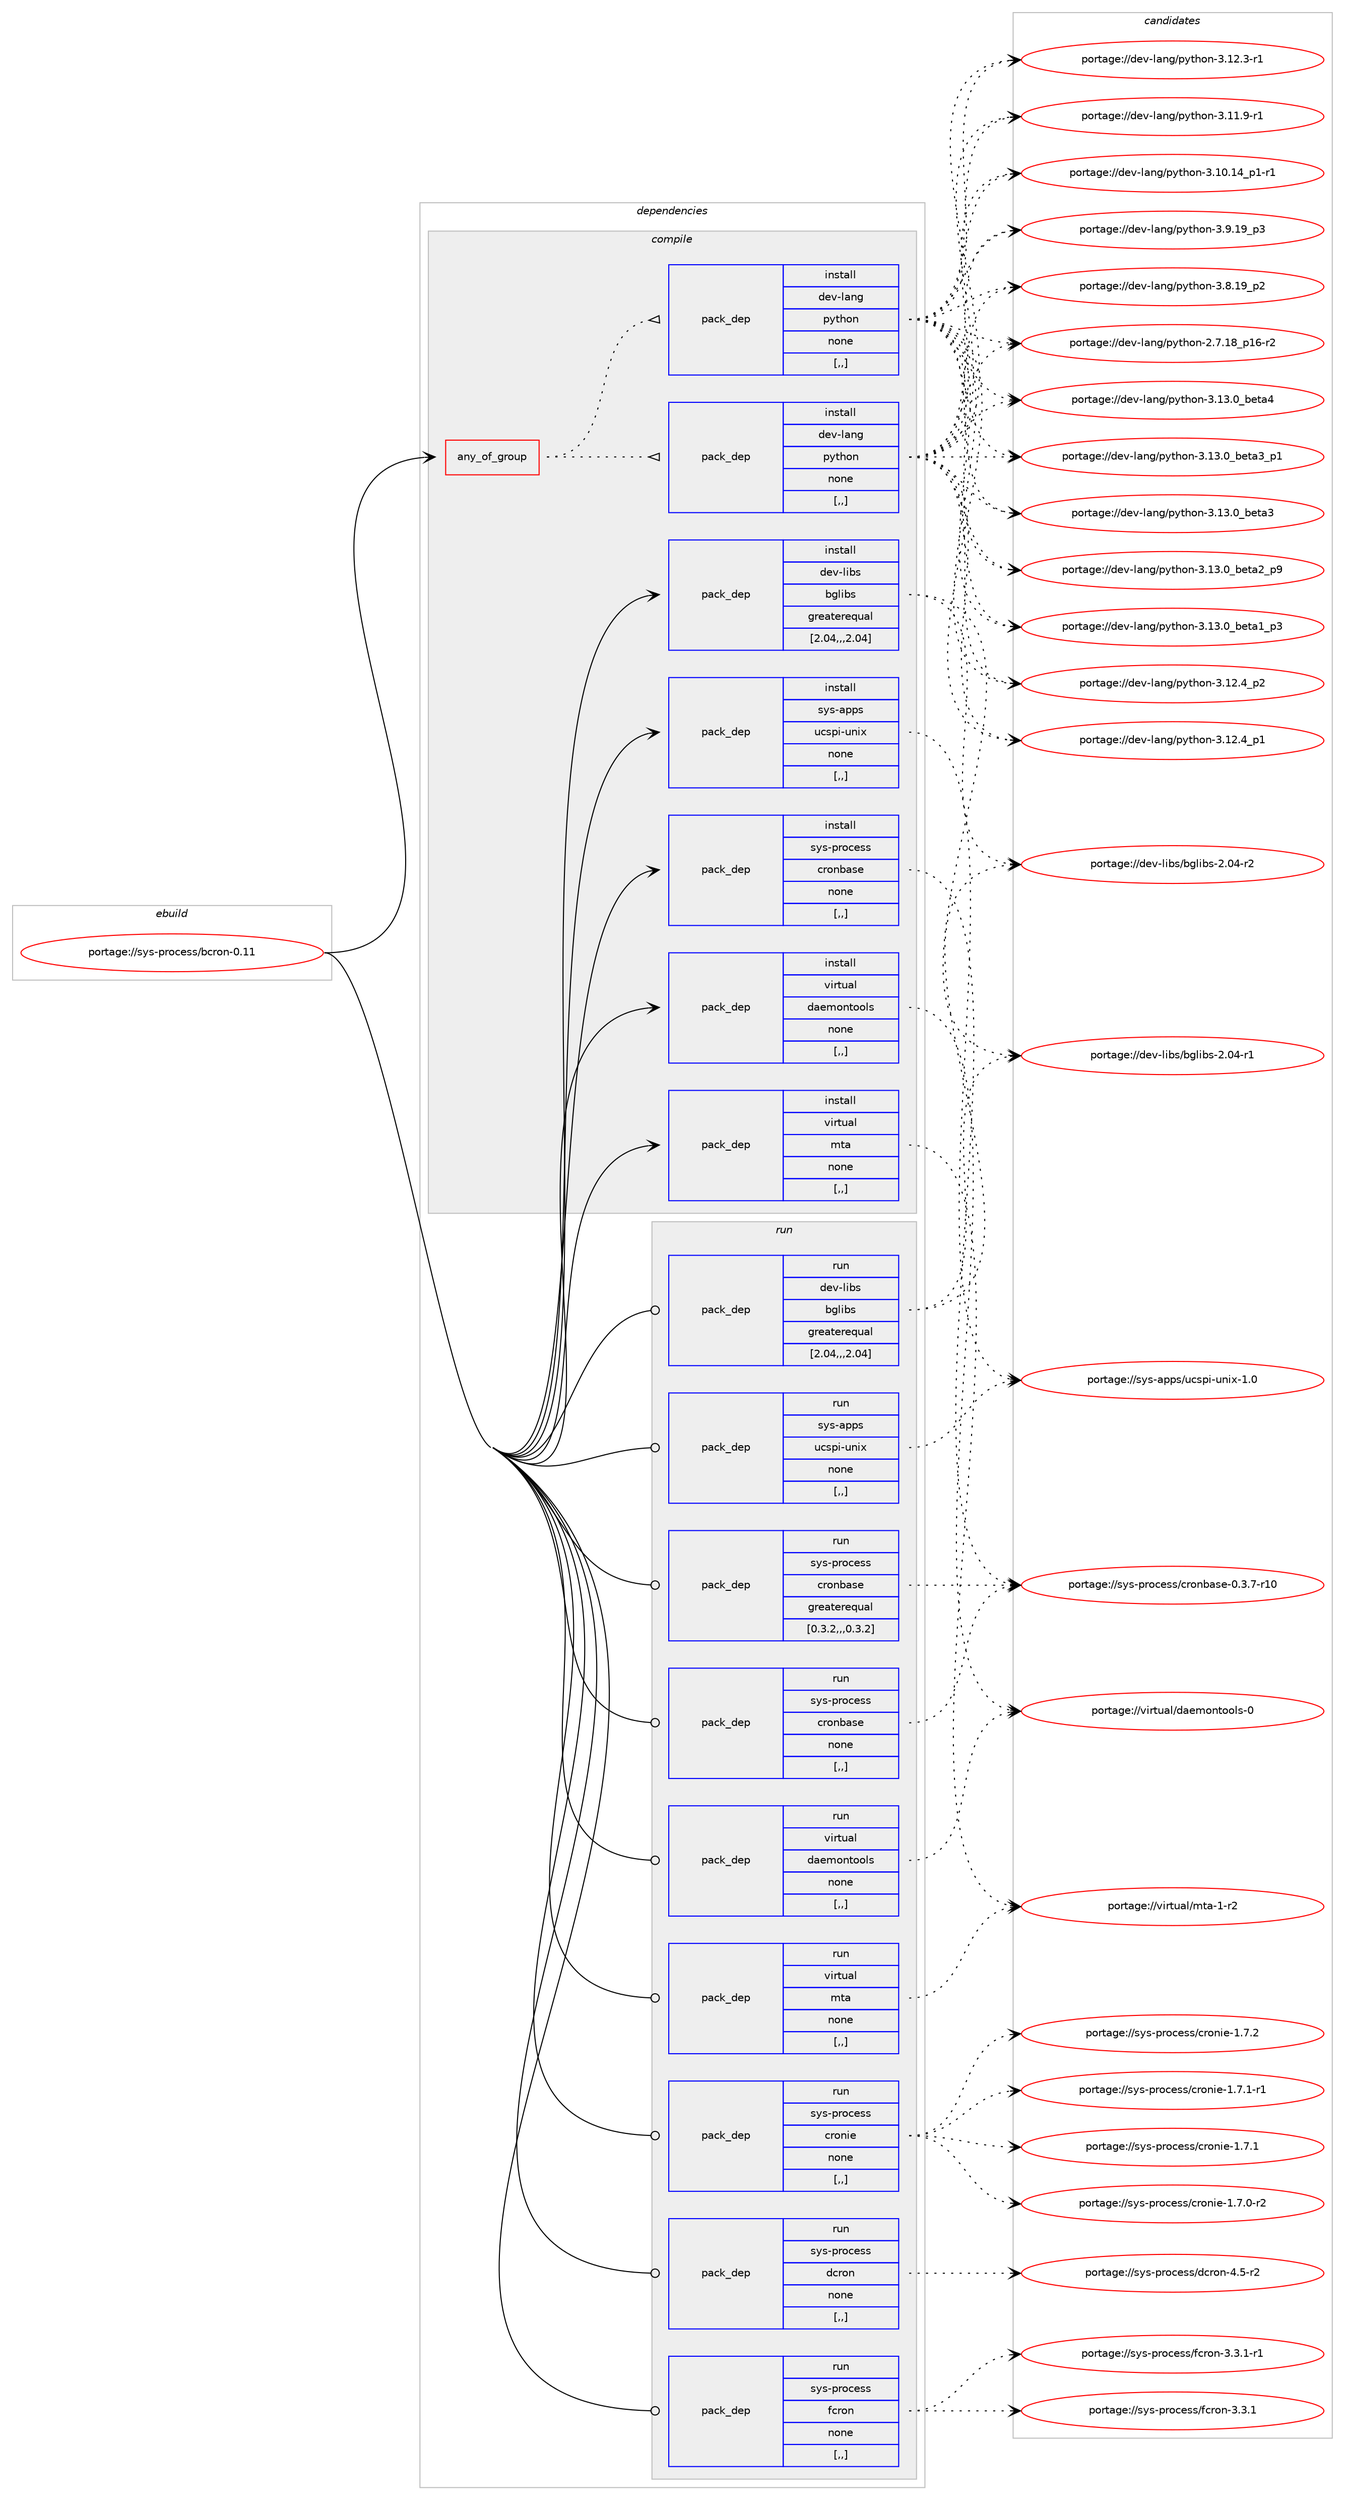 digraph prolog {

# *************
# Graph options
# *************

newrank=true;
concentrate=true;
compound=true;
graph [rankdir=LR,fontname=Helvetica,fontsize=10,ranksep=1.5];#, ranksep=2.5, nodesep=0.2];
edge  [arrowhead=vee];
node  [fontname=Helvetica,fontsize=10];

# **********
# The ebuild
# **********

subgraph cluster_leftcol {
color=gray;
label=<<i>ebuild</i>>;
id [label="portage://sys-process/bcron-0.11", color=red, width=4, href="../sys-process/bcron-0.11.svg"];
}

# ****************
# The dependencies
# ****************

subgraph cluster_midcol {
color=gray;
label=<<i>dependencies</i>>;
subgraph cluster_compile {
fillcolor="#eeeeee";
style=filled;
label=<<i>compile</i>>;
subgraph any2778 {
dependency443251 [label=<<TABLE BORDER="0" CELLBORDER="1" CELLSPACING="0" CELLPADDING="4"><TR><TD CELLPADDING="10">any_of_group</TD></TR></TABLE>>, shape=none, color=red];subgraph pack321839 {
dependency443252 [label=<<TABLE BORDER="0" CELLBORDER="1" CELLSPACING="0" CELLPADDING="4" WIDTH="220"><TR><TD ROWSPAN="6" CELLPADDING="30">pack_dep</TD></TR><TR><TD WIDTH="110">install</TD></TR><TR><TD>dev-lang</TD></TR><TR><TD>python</TD></TR><TR><TD>none</TD></TR><TR><TD>[,,]</TD></TR></TABLE>>, shape=none, color=blue];
}
dependency443251:e -> dependency443252:w [weight=20,style="dotted",arrowhead="oinv"];
subgraph pack321840 {
dependency443253 [label=<<TABLE BORDER="0" CELLBORDER="1" CELLSPACING="0" CELLPADDING="4" WIDTH="220"><TR><TD ROWSPAN="6" CELLPADDING="30">pack_dep</TD></TR><TR><TD WIDTH="110">install</TD></TR><TR><TD>dev-lang</TD></TR><TR><TD>python</TD></TR><TR><TD>none</TD></TR><TR><TD>[,,]</TD></TR></TABLE>>, shape=none, color=blue];
}
dependency443251:e -> dependency443253:w [weight=20,style="dotted",arrowhead="oinv"];
}
id:e -> dependency443251:w [weight=20,style="solid",arrowhead="vee"];
subgraph pack321841 {
dependency443254 [label=<<TABLE BORDER="0" CELLBORDER="1" CELLSPACING="0" CELLPADDING="4" WIDTH="220"><TR><TD ROWSPAN="6" CELLPADDING="30">pack_dep</TD></TR><TR><TD WIDTH="110">install</TD></TR><TR><TD>dev-libs</TD></TR><TR><TD>bglibs</TD></TR><TR><TD>greaterequal</TD></TR><TR><TD>[2.04,,,2.04]</TD></TR></TABLE>>, shape=none, color=blue];
}
id:e -> dependency443254:w [weight=20,style="solid",arrowhead="vee"];
subgraph pack321842 {
dependency443255 [label=<<TABLE BORDER="0" CELLBORDER="1" CELLSPACING="0" CELLPADDING="4" WIDTH="220"><TR><TD ROWSPAN="6" CELLPADDING="30">pack_dep</TD></TR><TR><TD WIDTH="110">install</TD></TR><TR><TD>sys-apps</TD></TR><TR><TD>ucspi-unix</TD></TR><TR><TD>none</TD></TR><TR><TD>[,,]</TD></TR></TABLE>>, shape=none, color=blue];
}
id:e -> dependency443255:w [weight=20,style="solid",arrowhead="vee"];
subgraph pack321843 {
dependency443256 [label=<<TABLE BORDER="0" CELLBORDER="1" CELLSPACING="0" CELLPADDING="4" WIDTH="220"><TR><TD ROWSPAN="6" CELLPADDING="30">pack_dep</TD></TR><TR><TD WIDTH="110">install</TD></TR><TR><TD>sys-process</TD></TR><TR><TD>cronbase</TD></TR><TR><TD>none</TD></TR><TR><TD>[,,]</TD></TR></TABLE>>, shape=none, color=blue];
}
id:e -> dependency443256:w [weight=20,style="solid",arrowhead="vee"];
subgraph pack321844 {
dependency443257 [label=<<TABLE BORDER="0" CELLBORDER="1" CELLSPACING="0" CELLPADDING="4" WIDTH="220"><TR><TD ROWSPAN="6" CELLPADDING="30">pack_dep</TD></TR><TR><TD WIDTH="110">install</TD></TR><TR><TD>virtual</TD></TR><TR><TD>daemontools</TD></TR><TR><TD>none</TD></TR><TR><TD>[,,]</TD></TR></TABLE>>, shape=none, color=blue];
}
id:e -> dependency443257:w [weight=20,style="solid",arrowhead="vee"];
subgraph pack321845 {
dependency443258 [label=<<TABLE BORDER="0" CELLBORDER="1" CELLSPACING="0" CELLPADDING="4" WIDTH="220"><TR><TD ROWSPAN="6" CELLPADDING="30">pack_dep</TD></TR><TR><TD WIDTH="110">install</TD></TR><TR><TD>virtual</TD></TR><TR><TD>mta</TD></TR><TR><TD>none</TD></TR><TR><TD>[,,]</TD></TR></TABLE>>, shape=none, color=blue];
}
id:e -> dependency443258:w [weight=20,style="solid",arrowhead="vee"];
}
subgraph cluster_compileandrun {
fillcolor="#eeeeee";
style=filled;
label=<<i>compile and run</i>>;
}
subgraph cluster_run {
fillcolor="#eeeeee";
style=filled;
label=<<i>run</i>>;
subgraph pack321846 {
dependency443259 [label=<<TABLE BORDER="0" CELLBORDER="1" CELLSPACING="0" CELLPADDING="4" WIDTH="220"><TR><TD ROWSPAN="6" CELLPADDING="30">pack_dep</TD></TR><TR><TD WIDTH="110">run</TD></TR><TR><TD>dev-libs</TD></TR><TR><TD>bglibs</TD></TR><TR><TD>greaterequal</TD></TR><TR><TD>[2.04,,,2.04]</TD></TR></TABLE>>, shape=none, color=blue];
}
id:e -> dependency443259:w [weight=20,style="solid",arrowhead="odot"];
subgraph pack321847 {
dependency443260 [label=<<TABLE BORDER="0" CELLBORDER="1" CELLSPACING="0" CELLPADDING="4" WIDTH="220"><TR><TD ROWSPAN="6" CELLPADDING="30">pack_dep</TD></TR><TR><TD WIDTH="110">run</TD></TR><TR><TD>sys-apps</TD></TR><TR><TD>ucspi-unix</TD></TR><TR><TD>none</TD></TR><TR><TD>[,,]</TD></TR></TABLE>>, shape=none, color=blue];
}
id:e -> dependency443260:w [weight=20,style="solid",arrowhead="odot"];
subgraph pack321848 {
dependency443261 [label=<<TABLE BORDER="0" CELLBORDER="1" CELLSPACING="0" CELLPADDING="4" WIDTH="220"><TR><TD ROWSPAN="6" CELLPADDING="30">pack_dep</TD></TR><TR><TD WIDTH="110">run</TD></TR><TR><TD>sys-process</TD></TR><TR><TD>cronbase</TD></TR><TR><TD>greaterequal</TD></TR><TR><TD>[0.3.2,,,0.3.2]</TD></TR></TABLE>>, shape=none, color=blue];
}
id:e -> dependency443261:w [weight=20,style="solid",arrowhead="odot"];
subgraph pack321849 {
dependency443262 [label=<<TABLE BORDER="0" CELLBORDER="1" CELLSPACING="0" CELLPADDING="4" WIDTH="220"><TR><TD ROWSPAN="6" CELLPADDING="30">pack_dep</TD></TR><TR><TD WIDTH="110">run</TD></TR><TR><TD>sys-process</TD></TR><TR><TD>cronbase</TD></TR><TR><TD>none</TD></TR><TR><TD>[,,]</TD></TR></TABLE>>, shape=none, color=blue];
}
id:e -> dependency443262:w [weight=20,style="solid",arrowhead="odot"];
subgraph pack321850 {
dependency443263 [label=<<TABLE BORDER="0" CELLBORDER="1" CELLSPACING="0" CELLPADDING="4" WIDTH="220"><TR><TD ROWSPAN="6" CELLPADDING="30">pack_dep</TD></TR><TR><TD WIDTH="110">run</TD></TR><TR><TD>virtual</TD></TR><TR><TD>daemontools</TD></TR><TR><TD>none</TD></TR><TR><TD>[,,]</TD></TR></TABLE>>, shape=none, color=blue];
}
id:e -> dependency443263:w [weight=20,style="solid",arrowhead="odot"];
subgraph pack321851 {
dependency443264 [label=<<TABLE BORDER="0" CELLBORDER="1" CELLSPACING="0" CELLPADDING="4" WIDTH="220"><TR><TD ROWSPAN="6" CELLPADDING="30">pack_dep</TD></TR><TR><TD WIDTH="110">run</TD></TR><TR><TD>virtual</TD></TR><TR><TD>mta</TD></TR><TR><TD>none</TD></TR><TR><TD>[,,]</TD></TR></TABLE>>, shape=none, color=blue];
}
id:e -> dependency443264:w [weight=20,style="solid",arrowhead="odot"];
subgraph pack321852 {
dependency443265 [label=<<TABLE BORDER="0" CELLBORDER="1" CELLSPACING="0" CELLPADDING="4" WIDTH="220"><TR><TD ROWSPAN="6" CELLPADDING="30">pack_dep</TD></TR><TR><TD WIDTH="110">run</TD></TR><TR><TD>sys-process</TD></TR><TR><TD>cronie</TD></TR><TR><TD>none</TD></TR><TR><TD>[,,]</TD></TR></TABLE>>, shape=none, color=blue];
}
id:e -> dependency443265:w [weight=20,style="solid",arrowhead="odot"];
subgraph pack321853 {
dependency443266 [label=<<TABLE BORDER="0" CELLBORDER="1" CELLSPACING="0" CELLPADDING="4" WIDTH="220"><TR><TD ROWSPAN="6" CELLPADDING="30">pack_dep</TD></TR><TR><TD WIDTH="110">run</TD></TR><TR><TD>sys-process</TD></TR><TR><TD>dcron</TD></TR><TR><TD>none</TD></TR><TR><TD>[,,]</TD></TR></TABLE>>, shape=none, color=blue];
}
id:e -> dependency443266:w [weight=20,style="solid",arrowhead="odot"];
subgraph pack321854 {
dependency443267 [label=<<TABLE BORDER="0" CELLBORDER="1" CELLSPACING="0" CELLPADDING="4" WIDTH="220"><TR><TD ROWSPAN="6" CELLPADDING="30">pack_dep</TD></TR><TR><TD WIDTH="110">run</TD></TR><TR><TD>sys-process</TD></TR><TR><TD>fcron</TD></TR><TR><TD>none</TD></TR><TR><TD>[,,]</TD></TR></TABLE>>, shape=none, color=blue];
}
id:e -> dependency443267:w [weight=20,style="solid",arrowhead="odot"];
}
}

# **************
# The candidates
# **************

subgraph cluster_choices {
rank=same;
color=gray;
label=<<i>candidates</i>>;

subgraph choice321839 {
color=black;
nodesep=1;
choice1001011184510897110103471121211161041111104551464951464895981011169752 [label="portage://dev-lang/python-3.13.0_beta4", color=red, width=4,href="../dev-lang/python-3.13.0_beta4.svg"];
choice10010111845108971101034711212111610411111045514649514648959810111697519511249 [label="portage://dev-lang/python-3.13.0_beta3_p1", color=red, width=4,href="../dev-lang/python-3.13.0_beta3_p1.svg"];
choice1001011184510897110103471121211161041111104551464951464895981011169751 [label="portage://dev-lang/python-3.13.0_beta3", color=red, width=4,href="../dev-lang/python-3.13.0_beta3.svg"];
choice10010111845108971101034711212111610411111045514649514648959810111697509511257 [label="portage://dev-lang/python-3.13.0_beta2_p9", color=red, width=4,href="../dev-lang/python-3.13.0_beta2_p9.svg"];
choice10010111845108971101034711212111610411111045514649514648959810111697499511251 [label="portage://dev-lang/python-3.13.0_beta1_p3", color=red, width=4,href="../dev-lang/python-3.13.0_beta1_p3.svg"];
choice100101118451089711010347112121116104111110455146495046529511250 [label="portage://dev-lang/python-3.12.4_p2", color=red, width=4,href="../dev-lang/python-3.12.4_p2.svg"];
choice100101118451089711010347112121116104111110455146495046529511249 [label="portage://dev-lang/python-3.12.4_p1", color=red, width=4,href="../dev-lang/python-3.12.4_p1.svg"];
choice100101118451089711010347112121116104111110455146495046514511449 [label="portage://dev-lang/python-3.12.3-r1", color=red, width=4,href="../dev-lang/python-3.12.3-r1.svg"];
choice100101118451089711010347112121116104111110455146494946574511449 [label="portage://dev-lang/python-3.11.9-r1", color=red, width=4,href="../dev-lang/python-3.11.9-r1.svg"];
choice100101118451089711010347112121116104111110455146494846495295112494511449 [label="portage://dev-lang/python-3.10.14_p1-r1", color=red, width=4,href="../dev-lang/python-3.10.14_p1-r1.svg"];
choice100101118451089711010347112121116104111110455146574649579511251 [label="portage://dev-lang/python-3.9.19_p3", color=red, width=4,href="../dev-lang/python-3.9.19_p3.svg"];
choice100101118451089711010347112121116104111110455146564649579511250 [label="portage://dev-lang/python-3.8.19_p2", color=red, width=4,href="../dev-lang/python-3.8.19_p2.svg"];
choice100101118451089711010347112121116104111110455046554649569511249544511450 [label="portage://dev-lang/python-2.7.18_p16-r2", color=red, width=4,href="../dev-lang/python-2.7.18_p16-r2.svg"];
dependency443252:e -> choice1001011184510897110103471121211161041111104551464951464895981011169752:w [style=dotted,weight="100"];
dependency443252:e -> choice10010111845108971101034711212111610411111045514649514648959810111697519511249:w [style=dotted,weight="100"];
dependency443252:e -> choice1001011184510897110103471121211161041111104551464951464895981011169751:w [style=dotted,weight="100"];
dependency443252:e -> choice10010111845108971101034711212111610411111045514649514648959810111697509511257:w [style=dotted,weight="100"];
dependency443252:e -> choice10010111845108971101034711212111610411111045514649514648959810111697499511251:w [style=dotted,weight="100"];
dependency443252:e -> choice100101118451089711010347112121116104111110455146495046529511250:w [style=dotted,weight="100"];
dependency443252:e -> choice100101118451089711010347112121116104111110455146495046529511249:w [style=dotted,weight="100"];
dependency443252:e -> choice100101118451089711010347112121116104111110455146495046514511449:w [style=dotted,weight="100"];
dependency443252:e -> choice100101118451089711010347112121116104111110455146494946574511449:w [style=dotted,weight="100"];
dependency443252:e -> choice100101118451089711010347112121116104111110455146494846495295112494511449:w [style=dotted,weight="100"];
dependency443252:e -> choice100101118451089711010347112121116104111110455146574649579511251:w [style=dotted,weight="100"];
dependency443252:e -> choice100101118451089711010347112121116104111110455146564649579511250:w [style=dotted,weight="100"];
dependency443252:e -> choice100101118451089711010347112121116104111110455046554649569511249544511450:w [style=dotted,weight="100"];
}
subgraph choice321840 {
color=black;
nodesep=1;
choice1001011184510897110103471121211161041111104551464951464895981011169752 [label="portage://dev-lang/python-3.13.0_beta4", color=red, width=4,href="../dev-lang/python-3.13.0_beta4.svg"];
choice10010111845108971101034711212111610411111045514649514648959810111697519511249 [label="portage://dev-lang/python-3.13.0_beta3_p1", color=red, width=4,href="../dev-lang/python-3.13.0_beta3_p1.svg"];
choice1001011184510897110103471121211161041111104551464951464895981011169751 [label="portage://dev-lang/python-3.13.0_beta3", color=red, width=4,href="../dev-lang/python-3.13.0_beta3.svg"];
choice10010111845108971101034711212111610411111045514649514648959810111697509511257 [label="portage://dev-lang/python-3.13.0_beta2_p9", color=red, width=4,href="../dev-lang/python-3.13.0_beta2_p9.svg"];
choice10010111845108971101034711212111610411111045514649514648959810111697499511251 [label="portage://dev-lang/python-3.13.0_beta1_p3", color=red, width=4,href="../dev-lang/python-3.13.0_beta1_p3.svg"];
choice100101118451089711010347112121116104111110455146495046529511250 [label="portage://dev-lang/python-3.12.4_p2", color=red, width=4,href="../dev-lang/python-3.12.4_p2.svg"];
choice100101118451089711010347112121116104111110455146495046529511249 [label="portage://dev-lang/python-3.12.4_p1", color=red, width=4,href="../dev-lang/python-3.12.4_p1.svg"];
choice100101118451089711010347112121116104111110455146495046514511449 [label="portage://dev-lang/python-3.12.3-r1", color=red, width=4,href="../dev-lang/python-3.12.3-r1.svg"];
choice100101118451089711010347112121116104111110455146494946574511449 [label="portage://dev-lang/python-3.11.9-r1", color=red, width=4,href="../dev-lang/python-3.11.9-r1.svg"];
choice100101118451089711010347112121116104111110455146494846495295112494511449 [label="portage://dev-lang/python-3.10.14_p1-r1", color=red, width=4,href="../dev-lang/python-3.10.14_p1-r1.svg"];
choice100101118451089711010347112121116104111110455146574649579511251 [label="portage://dev-lang/python-3.9.19_p3", color=red, width=4,href="../dev-lang/python-3.9.19_p3.svg"];
choice100101118451089711010347112121116104111110455146564649579511250 [label="portage://dev-lang/python-3.8.19_p2", color=red, width=4,href="../dev-lang/python-3.8.19_p2.svg"];
choice100101118451089711010347112121116104111110455046554649569511249544511450 [label="portage://dev-lang/python-2.7.18_p16-r2", color=red, width=4,href="../dev-lang/python-2.7.18_p16-r2.svg"];
dependency443253:e -> choice1001011184510897110103471121211161041111104551464951464895981011169752:w [style=dotted,weight="100"];
dependency443253:e -> choice10010111845108971101034711212111610411111045514649514648959810111697519511249:w [style=dotted,weight="100"];
dependency443253:e -> choice1001011184510897110103471121211161041111104551464951464895981011169751:w [style=dotted,weight="100"];
dependency443253:e -> choice10010111845108971101034711212111610411111045514649514648959810111697509511257:w [style=dotted,weight="100"];
dependency443253:e -> choice10010111845108971101034711212111610411111045514649514648959810111697499511251:w [style=dotted,weight="100"];
dependency443253:e -> choice100101118451089711010347112121116104111110455146495046529511250:w [style=dotted,weight="100"];
dependency443253:e -> choice100101118451089711010347112121116104111110455146495046529511249:w [style=dotted,weight="100"];
dependency443253:e -> choice100101118451089711010347112121116104111110455146495046514511449:w [style=dotted,weight="100"];
dependency443253:e -> choice100101118451089711010347112121116104111110455146494946574511449:w [style=dotted,weight="100"];
dependency443253:e -> choice100101118451089711010347112121116104111110455146494846495295112494511449:w [style=dotted,weight="100"];
dependency443253:e -> choice100101118451089711010347112121116104111110455146574649579511251:w [style=dotted,weight="100"];
dependency443253:e -> choice100101118451089711010347112121116104111110455146564649579511250:w [style=dotted,weight="100"];
dependency443253:e -> choice100101118451089711010347112121116104111110455046554649569511249544511450:w [style=dotted,weight="100"];
}
subgraph choice321841 {
color=black;
nodesep=1;
choice100101118451081059811547981031081059811545504648524511450 [label="portage://dev-libs/bglibs-2.04-r2", color=red, width=4,href="../dev-libs/bglibs-2.04-r2.svg"];
choice100101118451081059811547981031081059811545504648524511449 [label="portage://dev-libs/bglibs-2.04-r1", color=red, width=4,href="../dev-libs/bglibs-2.04-r1.svg"];
dependency443254:e -> choice100101118451081059811547981031081059811545504648524511450:w [style=dotted,weight="100"];
dependency443254:e -> choice100101118451081059811547981031081059811545504648524511449:w [style=dotted,weight="100"];
}
subgraph choice321842 {
color=black;
nodesep=1;
choice115121115459711211211547117991151121054511711010512045494648 [label="portage://sys-apps/ucspi-unix-1.0", color=red, width=4,href="../sys-apps/ucspi-unix-1.0.svg"];
dependency443255:e -> choice115121115459711211211547117991151121054511711010512045494648:w [style=dotted,weight="100"];
}
subgraph choice321843 {
color=black;
nodesep=1;
choice115121115451121141119910111511547991141111109897115101454846514655451144948 [label="portage://sys-process/cronbase-0.3.7-r10", color=red, width=4,href="../sys-process/cronbase-0.3.7-r10.svg"];
dependency443256:e -> choice115121115451121141119910111511547991141111109897115101454846514655451144948:w [style=dotted,weight="100"];
}
subgraph choice321844 {
color=black;
nodesep=1;
choice1181051141161179710847100971011091111101161111111081154548 [label="portage://virtual/daemontools-0", color=red, width=4,href="../virtual/daemontools-0.svg"];
dependency443257:e -> choice1181051141161179710847100971011091111101161111111081154548:w [style=dotted,weight="100"];
}
subgraph choice321845 {
color=black;
nodesep=1;
choice11810511411611797108471091169745494511450 [label="portage://virtual/mta-1-r2", color=red, width=4,href="../virtual/mta-1-r2.svg"];
dependency443258:e -> choice11810511411611797108471091169745494511450:w [style=dotted,weight="100"];
}
subgraph choice321846 {
color=black;
nodesep=1;
choice100101118451081059811547981031081059811545504648524511450 [label="portage://dev-libs/bglibs-2.04-r2", color=red, width=4,href="../dev-libs/bglibs-2.04-r2.svg"];
choice100101118451081059811547981031081059811545504648524511449 [label="portage://dev-libs/bglibs-2.04-r1", color=red, width=4,href="../dev-libs/bglibs-2.04-r1.svg"];
dependency443259:e -> choice100101118451081059811547981031081059811545504648524511450:w [style=dotted,weight="100"];
dependency443259:e -> choice100101118451081059811547981031081059811545504648524511449:w [style=dotted,weight="100"];
}
subgraph choice321847 {
color=black;
nodesep=1;
choice115121115459711211211547117991151121054511711010512045494648 [label="portage://sys-apps/ucspi-unix-1.0", color=red, width=4,href="../sys-apps/ucspi-unix-1.0.svg"];
dependency443260:e -> choice115121115459711211211547117991151121054511711010512045494648:w [style=dotted,weight="100"];
}
subgraph choice321848 {
color=black;
nodesep=1;
choice115121115451121141119910111511547991141111109897115101454846514655451144948 [label="portage://sys-process/cronbase-0.3.7-r10", color=red, width=4,href="../sys-process/cronbase-0.3.7-r10.svg"];
dependency443261:e -> choice115121115451121141119910111511547991141111109897115101454846514655451144948:w [style=dotted,weight="100"];
}
subgraph choice321849 {
color=black;
nodesep=1;
choice115121115451121141119910111511547991141111109897115101454846514655451144948 [label="portage://sys-process/cronbase-0.3.7-r10", color=red, width=4,href="../sys-process/cronbase-0.3.7-r10.svg"];
dependency443262:e -> choice115121115451121141119910111511547991141111109897115101454846514655451144948:w [style=dotted,weight="100"];
}
subgraph choice321850 {
color=black;
nodesep=1;
choice1181051141161179710847100971011091111101161111111081154548 [label="portage://virtual/daemontools-0", color=red, width=4,href="../virtual/daemontools-0.svg"];
dependency443263:e -> choice1181051141161179710847100971011091111101161111111081154548:w [style=dotted,weight="100"];
}
subgraph choice321851 {
color=black;
nodesep=1;
choice11810511411611797108471091169745494511450 [label="portage://virtual/mta-1-r2", color=red, width=4,href="../virtual/mta-1-r2.svg"];
dependency443264:e -> choice11810511411611797108471091169745494511450:w [style=dotted,weight="100"];
}
subgraph choice321852 {
color=black;
nodesep=1;
choice11512111545112114111991011151154799114111110105101454946554650 [label="portage://sys-process/cronie-1.7.2", color=red, width=4,href="../sys-process/cronie-1.7.2.svg"];
choice115121115451121141119910111511547991141111101051014549465546494511449 [label="portage://sys-process/cronie-1.7.1-r1", color=red, width=4,href="../sys-process/cronie-1.7.1-r1.svg"];
choice11512111545112114111991011151154799114111110105101454946554649 [label="portage://sys-process/cronie-1.7.1", color=red, width=4,href="../sys-process/cronie-1.7.1.svg"];
choice115121115451121141119910111511547991141111101051014549465546484511450 [label="portage://sys-process/cronie-1.7.0-r2", color=red, width=4,href="../sys-process/cronie-1.7.0-r2.svg"];
dependency443265:e -> choice11512111545112114111991011151154799114111110105101454946554650:w [style=dotted,weight="100"];
dependency443265:e -> choice115121115451121141119910111511547991141111101051014549465546494511449:w [style=dotted,weight="100"];
dependency443265:e -> choice11512111545112114111991011151154799114111110105101454946554649:w [style=dotted,weight="100"];
dependency443265:e -> choice115121115451121141119910111511547991141111101051014549465546484511450:w [style=dotted,weight="100"];
}
subgraph choice321853 {
color=black;
nodesep=1;
choice11512111545112114111991011151154710099114111110455246534511450 [label="portage://sys-process/dcron-4.5-r2", color=red, width=4,href="../sys-process/dcron-4.5-r2.svg"];
dependency443266:e -> choice11512111545112114111991011151154710099114111110455246534511450:w [style=dotted,weight="100"];
}
subgraph choice321854 {
color=black;
nodesep=1;
choice115121115451121141119910111511547102991141111104551465146494511449 [label="portage://sys-process/fcron-3.3.1-r1", color=red, width=4,href="../sys-process/fcron-3.3.1-r1.svg"];
choice11512111545112114111991011151154710299114111110455146514649 [label="portage://sys-process/fcron-3.3.1", color=red, width=4,href="../sys-process/fcron-3.3.1.svg"];
dependency443267:e -> choice115121115451121141119910111511547102991141111104551465146494511449:w [style=dotted,weight="100"];
dependency443267:e -> choice11512111545112114111991011151154710299114111110455146514649:w [style=dotted,weight="100"];
}
}

}
